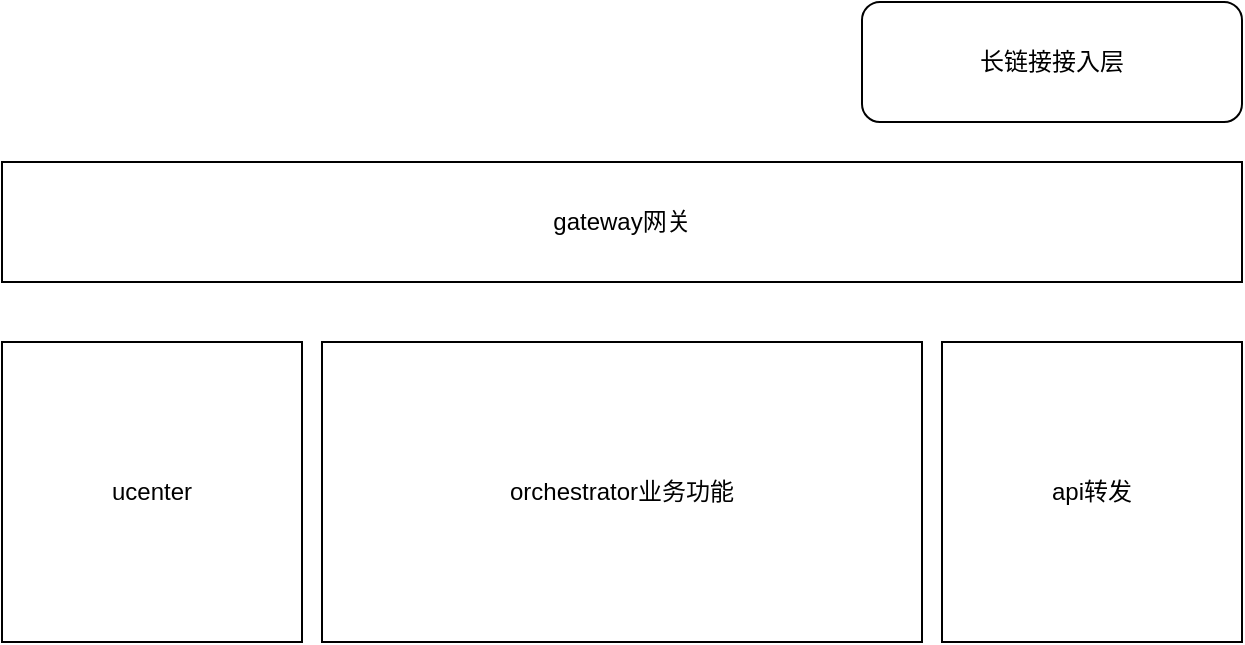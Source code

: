 <mxfile version="10.6.6" type="github"><diagram id="IXzLP0DKxLVb-NtAQGm0" name="Page-1"><mxGraphModel dx="758" dy="478" grid="1" gridSize="10" guides="1" tooltips="1" connect="1" arrows="1" fold="1" page="1" pageScale="1" pageWidth="827" pageHeight="1169" math="0" shadow="0"><root><mxCell id="0"/><mxCell id="1" parent="0"/><mxCell id="B6cnI5i0hza6-sGfksm3-1" value="gateway网关&lt;br&gt;" style="rounded=0;whiteSpace=wrap;html=1;" parent="1" vertex="1"><mxGeometry x="100" y="151" width="620" height="60" as="geometry"/></mxCell><mxCell id="B6cnI5i0hza6-sGfksm3-2" value="ucenter&lt;br&gt;" style="whiteSpace=wrap;html=1;aspect=fixed;" parent="1" vertex="1"><mxGeometry x="100" y="241" width="150" height="150" as="geometry"/></mxCell><mxCell id="B6cnI5i0hza6-sGfksm3-4" value="orchestrator业务功能" style="rounded=0;whiteSpace=wrap;html=1;" parent="1" vertex="1"><mxGeometry x="260" y="241" width="300" height="150" as="geometry"/></mxCell><mxCell id="B6cnI5i0hza6-sGfksm3-5" value="api转发&lt;br&gt;" style="whiteSpace=wrap;html=1;aspect=fixed;" parent="1" vertex="1"><mxGeometry x="570" y="241" width="150" height="150" as="geometry"/></mxCell><mxCell id="B6cnI5i0hza6-sGfksm3-6" value="长链接接入层" style="rounded=1;whiteSpace=wrap;html=1;" parent="1" vertex="1"><mxGeometry x="530" y="71" width="190" height="60" as="geometry"/></mxCell></root></mxGraphModel></diagram></mxfile>